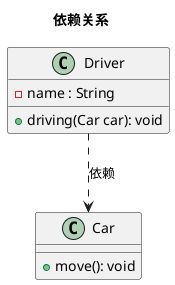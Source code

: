 @startuml
title 依赖关系

class Driver {
    - name : String
    + driving(Car car): void
}

class Car {
    + move(): void
}

Driver ..> Car  : 依赖

@enduml